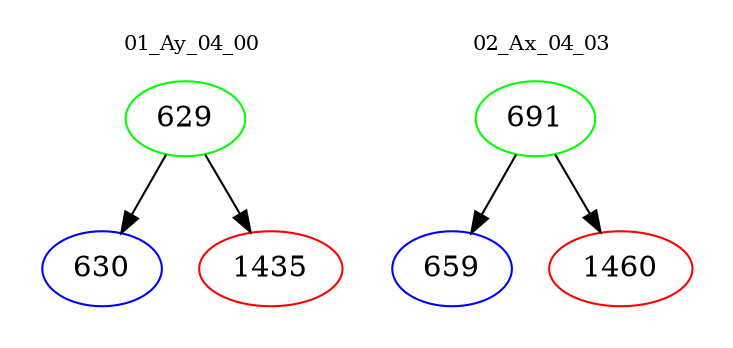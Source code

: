 digraph{
subgraph cluster_0 {
color = white
label = "01_Ay_04_00";
fontsize=10;
T0_629 [label="629", color="green"]
T0_629 -> T0_630 [color="black"]
T0_630 [label="630", color="blue"]
T0_629 -> T0_1435 [color="black"]
T0_1435 [label="1435", color="red"]
}
subgraph cluster_1 {
color = white
label = "02_Ax_04_03";
fontsize=10;
T1_691 [label="691", color="green"]
T1_691 -> T1_659 [color="black"]
T1_659 [label="659", color="blue"]
T1_691 -> T1_1460 [color="black"]
T1_1460 [label="1460", color="red"]
}
}
